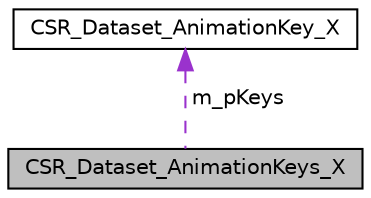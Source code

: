 digraph "CSR_Dataset_AnimationKeys_X"
{
 // LATEX_PDF_SIZE
  edge [fontname="Helvetica",fontsize="10",labelfontname="Helvetica",labelfontsize="10"];
  node [fontname="Helvetica",fontsize="10",shape=record];
  Node1 [label="CSR_Dataset_AnimationKeys_X",height=0.2,width=0.4,color="black", fillcolor="grey75", style="filled", fontcolor="black",tooltip=" "];
  Node2 -> Node1 [dir="back",color="darkorchid3",fontsize="10",style="dashed",label=" m_pKeys" ,fontname="Helvetica"];
  Node2 [label="CSR_Dataset_AnimationKey_X",height=0.2,width=0.4,color="black", fillcolor="white", style="filled",URL="$struct_c_s_r___dataset___animation_key___x.html",tooltip=" "];
}
